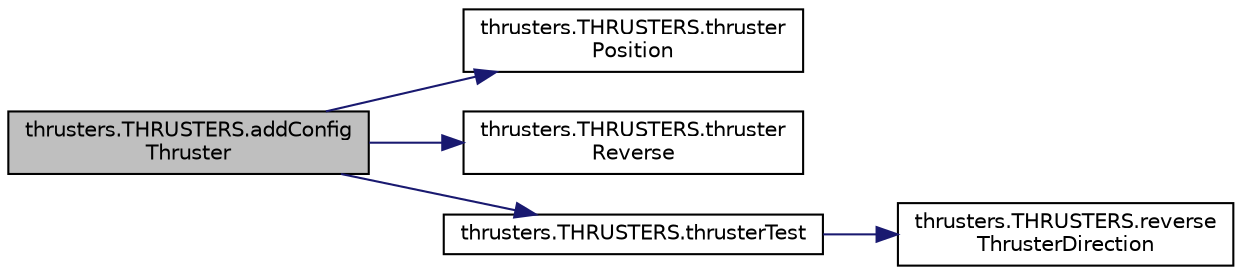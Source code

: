 digraph "thrusters.THRUSTERS.addConfigThruster"
{
 // LATEX_PDF_SIZE
  edge [fontname="Helvetica",fontsize="10",labelfontname="Helvetica",labelfontsize="10"];
  node [fontname="Helvetica",fontsize="10",shape=record];
  rankdir="LR";
  Node1 [label="thrusters.THRUSTERS.addConfig\lThruster",height=0.2,width=0.4,color="black", fillcolor="grey75", style="filled", fontcolor="black",tooltip=" "];
  Node1 -> Node2 [color="midnightblue",fontsize="10",style="solid",fontname="Helvetica"];
  Node2 [label="thrusters.THRUSTERS.thruster\lPosition",height=0.2,width=0.4,color="black", fillcolor="white", style="filled",URL="$classthrusters_1_1_t_h_r_u_s_t_e_r_s.html#a938526e1dd83abfc770c99f5352fc41a",tooltip=" "];
  Node1 -> Node3 [color="midnightblue",fontsize="10",style="solid",fontname="Helvetica"];
  Node3 [label="thrusters.THRUSTERS.thruster\lReverse",height=0.2,width=0.4,color="black", fillcolor="white", style="filled",URL="$classthrusters_1_1_t_h_r_u_s_t_e_r_s.html#a10d2ff45599de2e8979bc9dd56f40aed",tooltip=" "];
  Node1 -> Node4 [color="midnightblue",fontsize="10",style="solid",fontname="Helvetica"];
  Node4 [label="thrusters.THRUSTERS.thrusterTest",height=0.2,width=0.4,color="black", fillcolor="white", style="filled",URL="$classthrusters_1_1_t_h_r_u_s_t_e_r_s.html#a7bb121019216e87e576237b45c3e32fc",tooltip=" "];
  Node4 -> Node5 [color="midnightblue",fontsize="10",style="solid",fontname="Helvetica"];
  Node5 [label="thrusters.THRUSTERS.reverse\lThrusterDirection",height=0.2,width=0.4,color="black", fillcolor="white", style="filled",URL="$classthrusters_1_1_t_h_r_u_s_t_e_r_s.html#a5cb325c15a7831c380ae06495fdbaf74",tooltip=" "];
}
